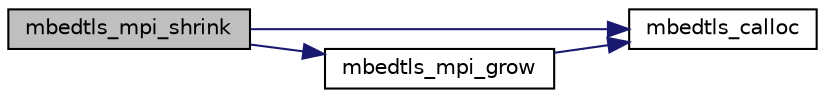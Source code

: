digraph "mbedtls_mpi_shrink"
{
 // LATEX_PDF_SIZE
  edge [fontname="Helvetica",fontsize="10",labelfontname="Helvetica",labelfontsize="10"];
  node [fontname="Helvetica",fontsize="10",shape=record];
  rankdir="LR";
  Node1 [label="mbedtls_mpi_shrink",height=0.2,width=0.4,color="black", fillcolor="grey75", style="filled", fontcolor="black",tooltip="This function resizes an MPI downwards, keeping at least the specified number of limbs."];
  Node1 -> Node2 [color="midnightblue",fontsize="10",style="solid",fontname="Helvetica"];
  Node2 [label="mbedtls_calloc",height=0.2,width=0.4,color="black", fillcolor="white", style="filled",URL="$dc/d3f/platform_8c.html#a065dcb25fe2c4492a910bec761400ebe",tooltip=" "];
  Node1 -> Node3 [color="midnightblue",fontsize="10",style="solid",fontname="Helvetica"];
  Node3 [label="mbedtls_mpi_grow",height=0.2,width=0.4,color="black", fillcolor="white", style="filled",URL="$d1/dcc/bignum_8c.html#a22263d90d838cb58f271aa8f1920843d",tooltip="Enlarge an MPI to the specified number of limbs."];
  Node3 -> Node2 [color="midnightblue",fontsize="10",style="solid",fontname="Helvetica"];
}
